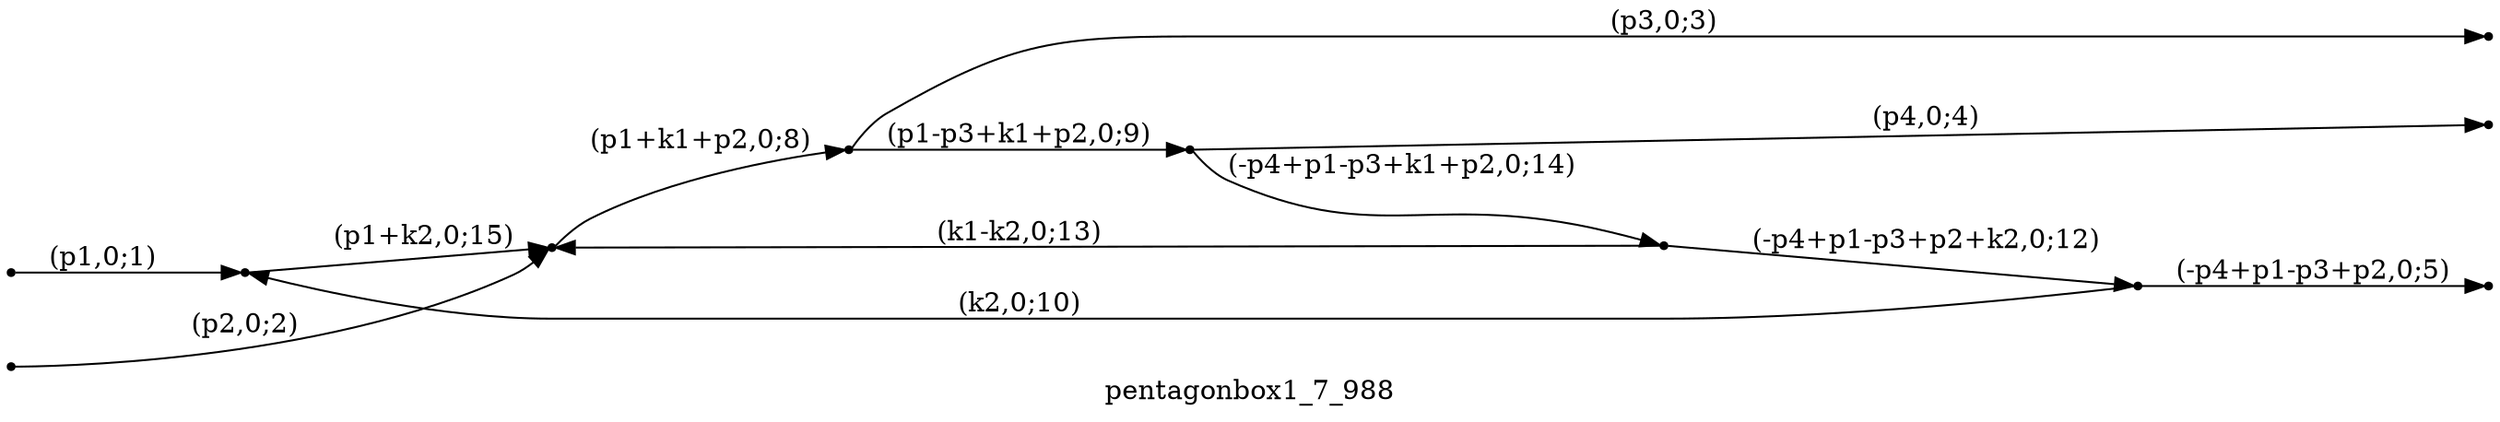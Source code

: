 digraph pentagonbox1_7_988 {
  label="pentagonbox1_7_988";
  rankdir="LR";
  subgraph edges {
    -1 -> 6 [label="(p1,0;1)"];
    -2 -> 4 [label="(p2,0;2)"];
    1 -> -3 [label="(p3,0;3)"];
    5 -> -4 [label="(p4,0;4)"];
    2 -> -5 [label="(-p4+p1-p3+p2,0;5)"];
    4 -> 1 [label="(p1+k1+p2,0;8)"];
    1 -> 5 [label="(p1-p3+k1+p2,0;9)"];
    2 -> 6 [label="(k2,0;10)"];
    3 -> 2 [label="(-p4+p1-p3+p2+k2,0;12)"];
    3 -> 4 [label="(k1-k2,0;13)"];
    5 -> 3 [label="(-p4+p1-p3+k1+p2,0;14)"];
    6 -> 4 [label="(p1+k2,0;15)"];
  }
  subgraph incoming { rank="source"; -1; -2; }
  subgraph outgoing { rank="sink"; -3; -4; -5; }
-5 [shape=point];
-4 [shape=point];
-3 [shape=point];
-2 [shape=point];
-1 [shape=point];
1 [shape=point];
2 [shape=point];
3 [shape=point];
4 [shape=point];
5 [shape=point];
6 [shape=point];
}

